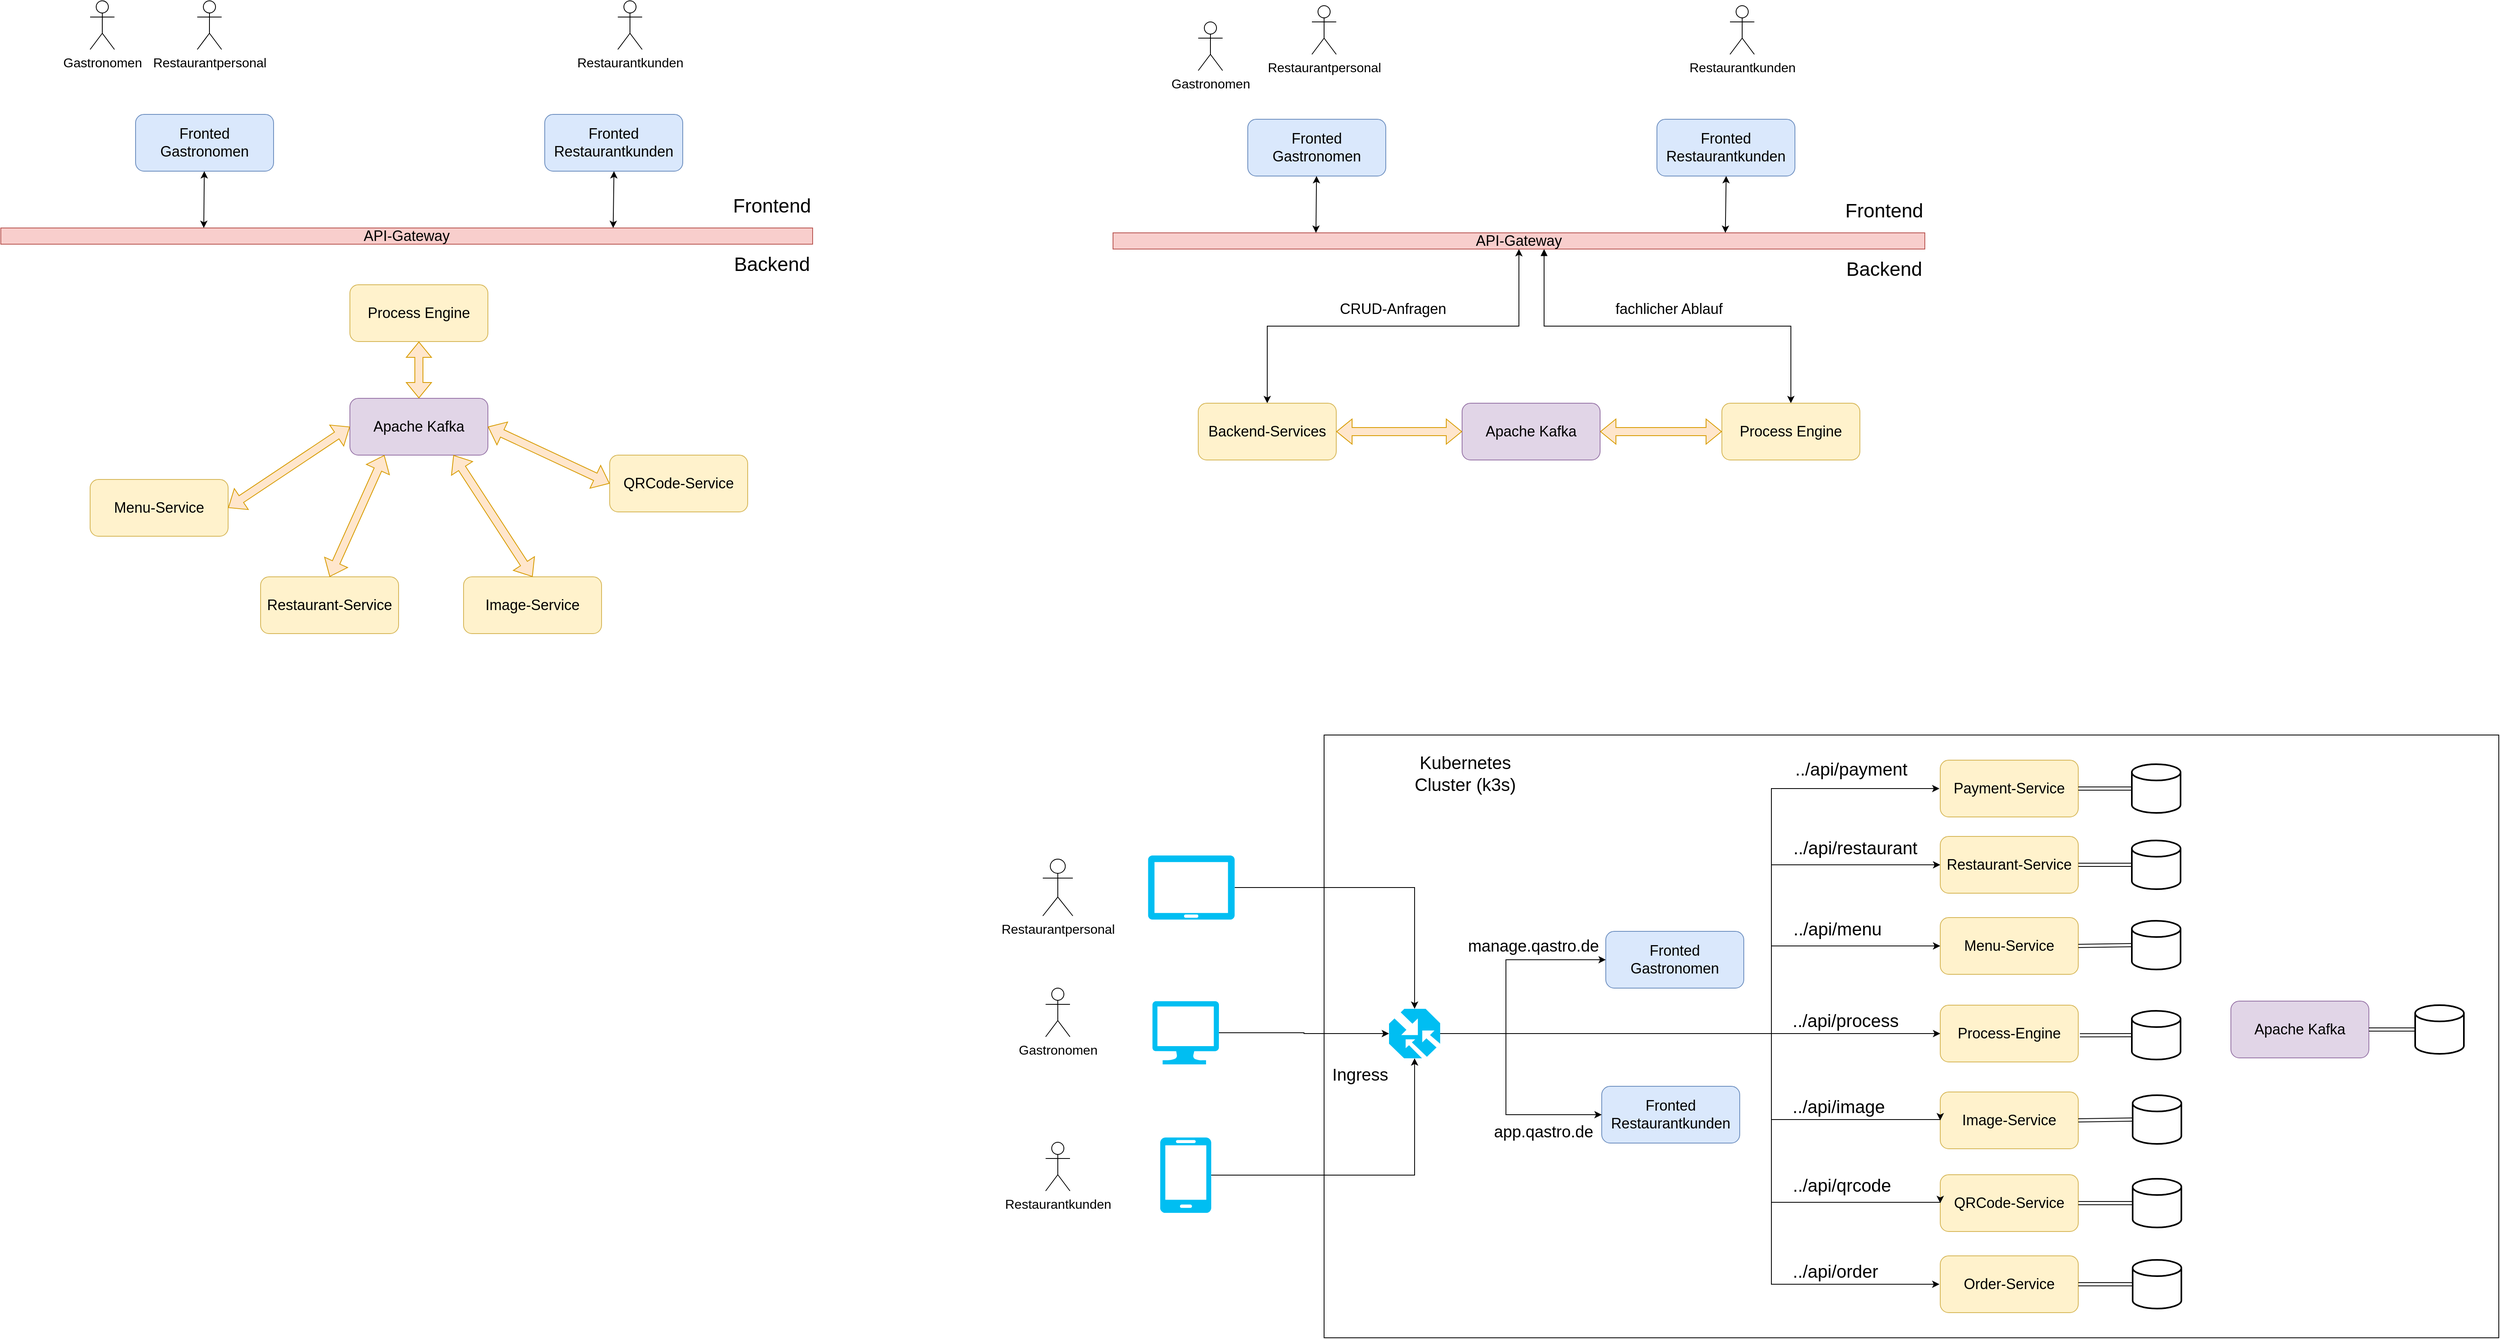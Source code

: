 <mxfile version="26.1.1">
  <diagram name="Page-1" id="NXHTEANEFMmh9fcs0h7O">
    <mxGraphModel dx="2931" dy="2171" grid="0" gridSize="10" guides="1" tooltips="1" connect="1" arrows="1" fold="1" page="0" pageScale="1" pageWidth="2000" pageHeight="2430" math="0" shadow="0">
      <root>
        <mxCell id="0" />
        <mxCell id="1" parent="0" />
        <mxCell id="2_kJ9vTArCqmNJ25agCC-86" value="" style="rounded=0;whiteSpace=wrap;html=1;fillColor=none;" vertex="1" parent="1">
          <mxGeometry x="1820" y="875" width="1447" height="743" as="geometry" />
        </mxCell>
        <mxCell id="2_kJ9vTArCqmNJ25agCC-2" value="&lt;font style=&quot;font-size: 18px;&quot;&gt;Fronted&lt;br&gt;Restaurantkunden&lt;/font&gt;" style="rounded=1;whiteSpace=wrap;html=1;fillColor=#dae8fc;strokeColor=#6c8ebf;" vertex="1" parent="1">
          <mxGeometry x="860" y="110" width="170" height="70" as="geometry" />
        </mxCell>
        <mxCell id="2_kJ9vTArCqmNJ25agCC-19" value="&lt;font style=&quot;font-size: 18px;&quot;&gt;Fronted&lt;br&gt;Gastronomen&lt;/font&gt;" style="rounded=1;whiteSpace=wrap;html=1;fillColor=#dae8fc;strokeColor=#6c8ebf;" vertex="1" parent="1">
          <mxGeometry x="356" y="110" width="170" height="70" as="geometry" />
        </mxCell>
        <mxCell id="2_kJ9vTArCqmNJ25agCC-21" value="&lt;font style=&quot;font-size: 18px;&quot;&gt;API-Gateway&lt;/font&gt;" style="rounded=0;whiteSpace=wrap;html=1;fillColor=#f8cecc;strokeColor=#b85450;" vertex="1" parent="1">
          <mxGeometry x="190" y="250" width="1000" height="20" as="geometry" />
        </mxCell>
        <mxCell id="2_kJ9vTArCqmNJ25agCC-22" value="&lt;span style=&quot;font-size: 18px;&quot;&gt;Process Engine&lt;/span&gt;" style="rounded=1;whiteSpace=wrap;html=1;fillColor=#fff2cc;strokeColor=#d6b656;" vertex="1" parent="1">
          <mxGeometry x="620" y="320" width="170" height="70" as="geometry" />
        </mxCell>
        <mxCell id="2_kJ9vTArCqmNJ25agCC-23" value="&lt;span style=&quot;font-size: 18px;&quot;&gt;Apache Kafka&lt;/span&gt;" style="rounded=1;whiteSpace=wrap;html=1;fillColor=#e1d5e7;strokeColor=#9673a6;" vertex="1" parent="1">
          <mxGeometry x="620" y="460" width="170" height="70" as="geometry" />
        </mxCell>
        <mxCell id="2_kJ9vTArCqmNJ25agCC-24" value="&lt;span style=&quot;font-size: 18px;&quot;&gt;QRCode-Service&lt;/span&gt;" style="rounded=1;whiteSpace=wrap;html=1;fillColor=#fff2cc;strokeColor=#d6b656;" vertex="1" parent="1">
          <mxGeometry x="940" y="530" width="170" height="70" as="geometry" />
        </mxCell>
        <mxCell id="2_kJ9vTArCqmNJ25agCC-25" value="&lt;span style=&quot;font-size: 18px;&quot;&gt;Menu-Service&lt;/span&gt;" style="rounded=1;whiteSpace=wrap;html=1;fillColor=#fff2cc;strokeColor=#d6b656;" vertex="1" parent="1">
          <mxGeometry x="300" y="560" width="170" height="70" as="geometry" />
        </mxCell>
        <mxCell id="2_kJ9vTArCqmNJ25agCC-26" value="&lt;span style=&quot;font-size: 18px;&quot;&gt;Image-Service&lt;/span&gt;" style="rounded=1;whiteSpace=wrap;html=1;fillColor=#fff2cc;strokeColor=#d6b656;" vertex="1" parent="1">
          <mxGeometry x="760" y="680" width="170" height="70" as="geometry" />
        </mxCell>
        <mxCell id="2_kJ9vTArCqmNJ25agCC-27" value="&lt;span style=&quot;font-size: 18px;&quot;&gt;Restaurant-Service&lt;/span&gt;" style="rounded=1;whiteSpace=wrap;html=1;fillColor=#fff2cc;strokeColor=#d6b656;" vertex="1" parent="1">
          <mxGeometry x="510" y="680" width="170" height="70" as="geometry" />
        </mxCell>
        <mxCell id="2_kJ9vTArCqmNJ25agCC-28" value="&lt;div&gt;&lt;font style=&quot;font-size: 16px;&quot;&gt;Gastronomen&lt;/font&gt;&lt;/div&gt;&lt;div&gt;&lt;br&gt;&lt;/div&gt;" style="shape=umlActor;verticalLabelPosition=bottom;verticalAlign=top;html=1;outlineConnect=0;" vertex="1" parent="1">
          <mxGeometry x="300" y="-30" width="30" height="60" as="geometry" />
        </mxCell>
        <mxCell id="2_kJ9vTArCqmNJ25agCC-30" value="&lt;div&gt;&lt;font style=&quot;font-size: 16px;&quot;&gt;Restaurantkunden&lt;/font&gt;&lt;/div&gt;" style="shape=umlActor;verticalLabelPosition=bottom;verticalAlign=top;html=1;outlineConnect=0;" vertex="1" parent="1">
          <mxGeometry x="950" y="-30" width="30" height="60" as="geometry" />
        </mxCell>
        <mxCell id="2_kJ9vTArCqmNJ25agCC-31" value="&lt;font style=&quot;font-size: 16px;&quot;&gt;Restaurantpersonal&lt;/font&gt;" style="shape=umlActor;verticalLabelPosition=bottom;verticalAlign=top;html=1;outlineConnect=0;" vertex="1" parent="1">
          <mxGeometry x="432" y="-30" width="30" height="60" as="geometry" />
        </mxCell>
        <mxCell id="2_kJ9vTArCqmNJ25agCC-35" value="" style="shape=flexArrow;endArrow=classic;startArrow=classic;html=1;rounded=0;exitX=0.5;exitY=0;exitDx=0;exitDy=0;fillColor=#ffe6cc;strokeColor=#d79b00;" edge="1" parent="1" source="2_kJ9vTArCqmNJ25agCC-23" target="2_kJ9vTArCqmNJ25agCC-22">
          <mxGeometry width="100" height="100" relative="1" as="geometry">
            <mxPoint x="800" y="470" as="sourcePoint" />
            <mxPoint x="900" y="370" as="targetPoint" />
          </mxGeometry>
        </mxCell>
        <mxCell id="2_kJ9vTArCqmNJ25agCC-37" value="" style="shape=flexArrow;endArrow=classic;startArrow=classic;html=1;rounded=0;exitX=1;exitY=0.5;exitDx=0;exitDy=0;entryX=0;entryY=0.5;entryDx=0;entryDy=0;fillColor=#ffe6cc;strokeColor=#d79b00;" edge="1" parent="1" source="2_kJ9vTArCqmNJ25agCC-25" target="2_kJ9vTArCqmNJ25agCC-23">
          <mxGeometry width="100" height="100" relative="1" as="geometry">
            <mxPoint x="470" y="530" as="sourcePoint" />
            <mxPoint x="570" y="430" as="targetPoint" />
          </mxGeometry>
        </mxCell>
        <mxCell id="2_kJ9vTArCqmNJ25agCC-38" value="" style="shape=flexArrow;endArrow=classic;startArrow=classic;html=1;rounded=0;exitX=0.5;exitY=0;exitDx=0;exitDy=0;entryX=0.25;entryY=1;entryDx=0;entryDy=0;fillColor=#ffe6cc;strokeColor=#d79b00;" edge="1" parent="1" source="2_kJ9vTArCqmNJ25agCC-27" target="2_kJ9vTArCqmNJ25agCC-23">
          <mxGeometry width="100" height="100" relative="1" as="geometry">
            <mxPoint x="570" y="650" as="sourcePoint" />
            <mxPoint x="720" y="550" as="targetPoint" />
          </mxGeometry>
        </mxCell>
        <mxCell id="2_kJ9vTArCqmNJ25agCC-39" value="" style="shape=flexArrow;endArrow=classic;startArrow=classic;html=1;rounded=0;exitX=0.5;exitY=0;exitDx=0;exitDy=0;entryX=0.75;entryY=1;entryDx=0;entryDy=0;fillColor=#ffe6cc;strokeColor=#d79b00;" edge="1" parent="1" source="2_kJ9vTArCqmNJ25agCC-26" target="2_kJ9vTArCqmNJ25agCC-23">
          <mxGeometry width="100" height="100" relative="1" as="geometry">
            <mxPoint x="605" y="690" as="sourcePoint" />
            <mxPoint x="673" y="540" as="targetPoint" />
          </mxGeometry>
        </mxCell>
        <mxCell id="2_kJ9vTArCqmNJ25agCC-40" value="" style="shape=flexArrow;endArrow=classic;startArrow=classic;html=1;rounded=0;exitX=0;exitY=0.5;exitDx=0;exitDy=0;entryX=1;entryY=0.5;entryDx=0;entryDy=0;fillColor=#ffe6cc;strokeColor=#d79b00;" edge="1" parent="1" source="2_kJ9vTArCqmNJ25agCC-24" target="2_kJ9vTArCqmNJ25agCC-23">
          <mxGeometry width="100" height="100" relative="1" as="geometry">
            <mxPoint x="1013.5" y="500" as="sourcePoint" />
            <mxPoint x="916.5" y="350" as="targetPoint" />
          </mxGeometry>
        </mxCell>
        <mxCell id="2_kJ9vTArCqmNJ25agCC-43" value="&lt;font style=&quot;font-size: 24px;&quot;&gt;Frontend&lt;/font&gt;" style="text;html=1;align=center;verticalAlign=middle;whiteSpace=wrap;rounded=0;" vertex="1" parent="1">
          <mxGeometry x="1090" y="208" width="100" height="30" as="geometry" />
        </mxCell>
        <mxCell id="2_kJ9vTArCqmNJ25agCC-44" value="&lt;font style=&quot;font-size: 24px;&quot;&gt;Backend&lt;/font&gt;" style="text;html=1;align=center;verticalAlign=middle;whiteSpace=wrap;rounded=0;" vertex="1" parent="1">
          <mxGeometry x="1090" y="280" width="100" height="30" as="geometry" />
        </mxCell>
        <mxCell id="2_kJ9vTArCqmNJ25agCC-46" value="" style="endArrow=classic;startArrow=classic;html=1;rounded=0;exitX=0.25;exitY=0;exitDx=0;exitDy=0;" edge="1" parent="1" source="2_kJ9vTArCqmNJ25agCC-21" target="2_kJ9vTArCqmNJ25agCC-19">
          <mxGeometry width="50" height="50" relative="1" as="geometry">
            <mxPoint x="740" y="370" as="sourcePoint" />
            <mxPoint x="790" y="320" as="targetPoint" />
          </mxGeometry>
        </mxCell>
        <mxCell id="2_kJ9vTArCqmNJ25agCC-47" value="" style="endArrow=classic;startArrow=classic;html=1;rounded=0;exitX=0.25;exitY=0;exitDx=0;exitDy=0;" edge="1" parent="1">
          <mxGeometry width="50" height="50" relative="1" as="geometry">
            <mxPoint x="944.29" y="250" as="sourcePoint" />
            <mxPoint x="945.29" y="180" as="targetPoint" />
          </mxGeometry>
        </mxCell>
        <mxCell id="2_kJ9vTArCqmNJ25agCC-48" value="&lt;font style=&quot;font-size: 18px;&quot;&gt;Fronted&lt;br&gt;Restaurantkunden&lt;/font&gt;" style="rounded=1;whiteSpace=wrap;html=1;fillColor=#dae8fc;strokeColor=#6c8ebf;" vertex="1" parent="1">
          <mxGeometry x="2230" y="116" width="170" height="70" as="geometry" />
        </mxCell>
        <mxCell id="2_kJ9vTArCqmNJ25agCC-49" value="&lt;font style=&quot;font-size: 18px;&quot;&gt;Fronted&lt;br&gt;Gastronomen&lt;/font&gt;" style="rounded=1;whiteSpace=wrap;html=1;fillColor=#dae8fc;strokeColor=#6c8ebf;" vertex="1" parent="1">
          <mxGeometry x="1726" y="116" width="170" height="70" as="geometry" />
        </mxCell>
        <mxCell id="2_kJ9vTArCqmNJ25agCC-69" style="edgeStyle=orthogonalEdgeStyle;rounded=0;orthogonalLoop=1;jettySize=auto;html=1;startArrow=classic;startFill=1;" edge="1" parent="1" source="2_kJ9vTArCqmNJ25agCC-50" target="2_kJ9vTArCqmNJ25agCC-54">
          <mxGeometry relative="1" as="geometry" />
        </mxCell>
        <mxCell id="2_kJ9vTArCqmNJ25agCC-71" style="edgeStyle=orthogonalEdgeStyle;rounded=0;orthogonalLoop=1;jettySize=auto;html=1;startArrow=block;" edge="1" parent="1" source="2_kJ9vTArCqmNJ25agCC-50" target="2_kJ9vTArCqmNJ25agCC-51">
          <mxGeometry relative="1" as="geometry">
            <Array as="points">
              <mxPoint x="2091" y="371" />
              <mxPoint x="2395" y="371" />
            </Array>
          </mxGeometry>
        </mxCell>
        <mxCell id="2_kJ9vTArCqmNJ25agCC-50" value="&lt;font style=&quot;font-size: 18px;&quot;&gt;API-Gateway&lt;/font&gt;" style="rounded=0;whiteSpace=wrap;html=1;fillColor=#f8cecc;strokeColor=#b85450;" vertex="1" parent="1">
          <mxGeometry x="1560" y="256" width="1000" height="20" as="geometry" />
        </mxCell>
        <mxCell id="2_kJ9vTArCqmNJ25agCC-51" value="&lt;span style=&quot;font-size: 18px;&quot;&gt;Process Engine&lt;/span&gt;" style="rounded=1;whiteSpace=wrap;html=1;fillColor=#fff2cc;strokeColor=#d6b656;" vertex="1" parent="1">
          <mxGeometry x="2310" y="466" width="170" height="70" as="geometry" />
        </mxCell>
        <mxCell id="2_kJ9vTArCqmNJ25agCC-52" value="&lt;span style=&quot;font-size: 18px;&quot;&gt;Apache Kafka&lt;/span&gt;" style="rounded=1;whiteSpace=wrap;html=1;fillColor=#e1d5e7;strokeColor=#9673a6;" vertex="1" parent="1">
          <mxGeometry x="1990" y="466" width="170" height="70" as="geometry" />
        </mxCell>
        <mxCell id="2_kJ9vTArCqmNJ25agCC-54" value="&lt;span style=&quot;font-size: 18px;&quot;&gt;Backend-Services&lt;/span&gt;" style="rounded=1;whiteSpace=wrap;html=1;fillColor=#fff2cc;strokeColor=#d6b656;" vertex="1" parent="1">
          <mxGeometry x="1665" y="466" width="170" height="70" as="geometry" />
        </mxCell>
        <mxCell id="2_kJ9vTArCqmNJ25agCC-57" value="&lt;div&gt;&lt;font style=&quot;font-size: 16px;&quot;&gt;Gastronomen&lt;/font&gt;&lt;/div&gt;&lt;div&gt;&lt;br&gt;&lt;/div&gt;" style="shape=umlActor;verticalLabelPosition=bottom;verticalAlign=top;html=1;outlineConnect=0;" vertex="1" parent="1">
          <mxGeometry x="1665" y="-4" width="30" height="60" as="geometry" />
        </mxCell>
        <mxCell id="2_kJ9vTArCqmNJ25agCC-58" value="&lt;div&gt;&lt;font style=&quot;font-size: 16px;&quot;&gt;Restaurantkunden&lt;/font&gt;&lt;/div&gt;" style="shape=umlActor;verticalLabelPosition=bottom;verticalAlign=top;html=1;outlineConnect=0;" vertex="1" parent="1">
          <mxGeometry x="2320" y="-24" width="30" height="60" as="geometry" />
        </mxCell>
        <mxCell id="2_kJ9vTArCqmNJ25agCC-59" value="&lt;font style=&quot;font-size: 16px;&quot;&gt;Restaurantpersonal&lt;/font&gt;" style="shape=umlActor;verticalLabelPosition=bottom;verticalAlign=top;html=1;outlineConnect=0;" vertex="1" parent="1">
          <mxGeometry x="1805" y="-24" width="30" height="60" as="geometry" />
        </mxCell>
        <mxCell id="2_kJ9vTArCqmNJ25agCC-60" value="" style="shape=flexArrow;endArrow=classic;startArrow=classic;html=1;rounded=0;exitX=1;exitY=0.5;exitDx=0;exitDy=0;fillColor=#ffe6cc;strokeColor=#d79b00;" edge="1" parent="1" source="2_kJ9vTArCqmNJ25agCC-52" target="2_kJ9vTArCqmNJ25agCC-51">
          <mxGeometry width="100" height="100" relative="1" as="geometry">
            <mxPoint x="2170" y="476" as="sourcePoint" />
            <mxPoint x="2270" y="376" as="targetPoint" />
          </mxGeometry>
        </mxCell>
        <mxCell id="2_kJ9vTArCqmNJ25agCC-61" value="" style="shape=flexArrow;endArrow=classic;startArrow=classic;html=1;rounded=0;exitX=1;exitY=0.5;exitDx=0;exitDy=0;entryX=0;entryY=0.5;entryDx=0;entryDy=0;fillColor=#ffe6cc;strokeColor=#d79b00;" edge="1" parent="1" source="2_kJ9vTArCqmNJ25agCC-54" target="2_kJ9vTArCqmNJ25agCC-52">
          <mxGeometry width="100" height="100" relative="1" as="geometry">
            <mxPoint x="1840" y="536" as="sourcePoint" />
            <mxPoint x="1940" y="436" as="targetPoint" />
          </mxGeometry>
        </mxCell>
        <mxCell id="2_kJ9vTArCqmNJ25agCC-65" value="&lt;font style=&quot;font-size: 24px;&quot;&gt;Frontend&lt;/font&gt;" style="text;html=1;align=center;verticalAlign=middle;whiteSpace=wrap;rounded=0;" vertex="1" parent="1">
          <mxGeometry x="2460" y="214" width="100" height="30" as="geometry" />
        </mxCell>
        <mxCell id="2_kJ9vTArCqmNJ25agCC-66" value="&lt;font style=&quot;font-size: 24px;&quot;&gt;Backend&lt;/font&gt;" style="text;html=1;align=center;verticalAlign=middle;whiteSpace=wrap;rounded=0;" vertex="1" parent="1">
          <mxGeometry x="2460" y="286" width="100" height="30" as="geometry" />
        </mxCell>
        <mxCell id="2_kJ9vTArCqmNJ25agCC-67" value="" style="endArrow=classic;startArrow=classic;html=1;rounded=0;exitX=0.25;exitY=0;exitDx=0;exitDy=0;" edge="1" parent="1" source="2_kJ9vTArCqmNJ25agCC-50" target="2_kJ9vTArCqmNJ25agCC-49">
          <mxGeometry width="50" height="50" relative="1" as="geometry">
            <mxPoint x="2110" y="376" as="sourcePoint" />
            <mxPoint x="2160" y="326" as="targetPoint" />
          </mxGeometry>
        </mxCell>
        <mxCell id="2_kJ9vTArCqmNJ25agCC-68" value="" style="endArrow=classic;startArrow=classic;html=1;rounded=0;exitX=0.25;exitY=0;exitDx=0;exitDy=0;" edge="1" parent="1">
          <mxGeometry width="50" height="50" relative="1" as="geometry">
            <mxPoint x="2314.29" y="256" as="sourcePoint" />
            <mxPoint x="2315.29" y="186" as="targetPoint" />
          </mxGeometry>
        </mxCell>
        <mxCell id="2_kJ9vTArCqmNJ25agCC-73" value="&lt;font style=&quot;font-size: 18px;&quot;&gt;CRUD-Anfragen&lt;/font&gt;" style="text;html=1;align=center;verticalAlign=middle;whiteSpace=wrap;rounded=0;" vertex="1" parent="1">
          <mxGeometry x="1820" y="333" width="170" height="33" as="geometry" />
        </mxCell>
        <mxCell id="2_kJ9vTArCqmNJ25agCC-74" value="&lt;span style=&quot;font-size: 18px;&quot;&gt;f&lt;/span&gt;&lt;span style=&quot;font-size: 18px; background-color: transparent; color: light-dark(rgb(0, 0, 0), rgb(255, 255, 255));&quot;&gt;achlicher Ablauf&lt;/span&gt;" style="text;html=1;align=center;verticalAlign=middle;whiteSpace=wrap;rounded=0;" vertex="1" parent="1">
          <mxGeometry x="2160" y="333" width="170" height="33" as="geometry" />
        </mxCell>
        <mxCell id="2_kJ9vTArCqmNJ25agCC-76" value="&lt;font style=&quot;font-size: 18px;&quot;&gt;Fronted&lt;br&gt;Gastronomen&lt;/font&gt;" style="rounded=1;whiteSpace=wrap;html=1;fillColor=#dae8fc;strokeColor=#6c8ebf;" vertex="1" parent="1">
          <mxGeometry x="2167" y="1117" width="170" height="70" as="geometry" />
        </mxCell>
        <mxCell id="2_kJ9vTArCqmNJ25agCC-77" value="&lt;div&gt;&lt;font style=&quot;font-size: 16px;&quot;&gt;Gastronomen&lt;/font&gt;&lt;/div&gt;&lt;div&gt;&lt;br&gt;&lt;/div&gt;" style="shape=umlActor;verticalLabelPosition=bottom;verticalAlign=top;html=1;outlineConnect=0;" vertex="1" parent="1">
          <mxGeometry x="1477" y="1187" width="30" height="60" as="geometry" />
        </mxCell>
        <mxCell id="2_kJ9vTArCqmNJ25agCC-78" value="&lt;span style=&quot;font-size: 18px;&quot;&gt;Restaurant-Service&lt;/span&gt;" style="rounded=1;whiteSpace=wrap;html=1;fillColor=#fff2cc;strokeColor=#d6b656;" vertex="1" parent="1">
          <mxGeometry x="2579" y="1000" width="170" height="70" as="geometry" />
        </mxCell>
        <mxCell id="2_kJ9vTArCqmNJ25agCC-79" value="&lt;span style=&quot;font-size: 18px;&quot;&gt;Menu-Service&lt;/span&gt;" style="rounded=1;whiteSpace=wrap;html=1;fillColor=#fff2cc;strokeColor=#d6b656;" vertex="1" parent="1">
          <mxGeometry x="2579" y="1100" width="170" height="70" as="geometry" />
        </mxCell>
        <mxCell id="2_kJ9vTArCqmNJ25agCC-81" value="&lt;span style=&quot;font-size: 18px;&quot;&gt;Image-Service&lt;/span&gt;" style="rounded=1;whiteSpace=wrap;html=1;fillColor=#fff2cc;strokeColor=#d6b656;" vertex="1" parent="1">
          <mxGeometry x="2579" y="1315" width="170" height="70" as="geometry" />
        </mxCell>
        <mxCell id="2_kJ9vTArCqmNJ25agCC-82" value="&lt;span style=&quot;font-size: 18px;&quot;&gt;QRCode-Service&lt;/span&gt;" style="rounded=1;whiteSpace=wrap;html=1;fillColor=#fff2cc;strokeColor=#d6b656;" vertex="1" parent="1">
          <mxGeometry x="2579" y="1417" width="170" height="70" as="geometry" />
        </mxCell>
        <mxCell id="2_kJ9vTArCqmNJ25agCC-83" value="&lt;font style=&quot;font-size: 18px;&quot;&gt;Fronted&lt;br&gt;Restaurantkunden&lt;/font&gt;" style="rounded=1;whiteSpace=wrap;html=1;fillColor=#dae8fc;strokeColor=#6c8ebf;" vertex="1" parent="1">
          <mxGeometry x="2162" y="1308" width="170" height="70" as="geometry" />
        </mxCell>
        <mxCell id="2_kJ9vTArCqmNJ25agCC-84" value="&lt;div&gt;&lt;font style=&quot;font-size: 16px;&quot;&gt;Restaurantkunden&lt;/font&gt;&lt;/div&gt;" style="shape=umlActor;verticalLabelPosition=bottom;verticalAlign=top;html=1;outlineConnect=0;" vertex="1" parent="1">
          <mxGeometry x="1477" y="1377" width="30" height="60" as="geometry" />
        </mxCell>
        <mxCell id="2_kJ9vTArCqmNJ25agCC-85" value="&lt;font style=&quot;font-size: 16px;&quot;&gt;Restaurantpersonal&lt;/font&gt;" style="shape=umlActor;verticalLabelPosition=bottom;verticalAlign=top;html=1;outlineConnect=0;" vertex="1" parent="1">
          <mxGeometry x="1473.5" y="1028" width="37" height="70" as="geometry" />
        </mxCell>
        <mxCell id="2_kJ9vTArCqmNJ25agCC-87" value="&lt;font style=&quot;font-size: 22px;&quot;&gt;Kubernetes Cluster (k3s)&lt;/font&gt;" style="text;html=1;align=center;verticalAlign=middle;whiteSpace=wrap;rounded=0;" vertex="1" parent="1">
          <mxGeometry x="1909.78" y="894" width="168" height="58" as="geometry" />
        </mxCell>
        <mxCell id="2_kJ9vTArCqmNJ25agCC-88" value="" style="shape=image;verticalLabelPosition=bottom;labelBackgroundColor=default;verticalAlign=top;aspect=fixed;imageAspect=0;image=https://upload.wikimedia.org/wikipedia/commons/thumb/3/39/Kubernetes_logo_without_workmark.svg/2109px-Kubernetes_logo_without_workmark.svg.png;" vertex="1" parent="1">
          <mxGeometry x="1842" y="894" width="62.78" height="61" as="geometry" />
        </mxCell>
        <mxCell id="2_kJ9vTArCqmNJ25agCC-89" value="" style="verticalLabelPosition=bottom;html=1;verticalAlign=top;align=center;strokeColor=none;fillColor=#00BEF2;shape=mxgraph.azure.mobile;pointerEvents=1;" vertex="1" parent="1">
          <mxGeometry x="1618" y="1371" width="63" height="93" as="geometry" />
        </mxCell>
        <mxCell id="2_kJ9vTArCqmNJ25agCC-91" value="" style="verticalLabelPosition=bottom;html=1;verticalAlign=top;align=center;strokeColor=none;fillColor=#00BEF2;shape=mxgraph.azure.tablet;pointerEvents=1;" vertex="1" parent="1">
          <mxGeometry x="1603" y="1023.5" width="107" height="79" as="geometry" />
        </mxCell>
        <mxCell id="2_kJ9vTArCqmNJ25agCC-92" value="" style="verticalLabelPosition=bottom;html=1;verticalAlign=top;align=center;strokeColor=none;fillColor=#00BEF2;shape=mxgraph.azure.computer;pointerEvents=1;" vertex="1" parent="1">
          <mxGeometry x="1608.5" y="1203" width="82" height="78" as="geometry" />
        </mxCell>
        <mxCell id="2_kJ9vTArCqmNJ25agCC-96" value="&lt;span style=&quot;font-size: 18px;&quot;&gt;Process-Engine&lt;/span&gt;" style="rounded=1;whiteSpace=wrap;html=1;fillColor=#fff2cc;strokeColor=#d6b656;" vertex="1" parent="1">
          <mxGeometry x="2579" y="1208" width="170" height="70" as="geometry" />
        </mxCell>
        <mxCell id="2_kJ9vTArCqmNJ25agCC-104" style="edgeStyle=orthogonalEdgeStyle;rounded=0;orthogonalLoop=1;jettySize=auto;html=1;entryX=0;entryY=0.5;entryDx=0;entryDy=0;" edge="1" parent="1" source="2_kJ9vTArCqmNJ25agCC-98" target="2_kJ9vTArCqmNJ25agCC-76">
          <mxGeometry relative="1" as="geometry">
            <Array as="points">
              <mxPoint x="2044" y="1243" />
              <mxPoint x="2044" y="1152" />
            </Array>
          </mxGeometry>
        </mxCell>
        <mxCell id="2_kJ9vTArCqmNJ25agCC-105" style="edgeStyle=orthogonalEdgeStyle;rounded=0;orthogonalLoop=1;jettySize=auto;html=1;entryX=0;entryY=0.5;entryDx=0;entryDy=0;" edge="1" parent="1" target="2_kJ9vTArCqmNJ25agCC-83">
          <mxGeometry relative="1" as="geometry">
            <mxPoint x="1961" y="1243" as="sourcePoint" />
            <mxPoint x="2158.0" y="1336" as="targetPoint" />
            <Array as="points">
              <mxPoint x="2044" y="1243" />
              <mxPoint x="2044" y="1343" />
            </Array>
          </mxGeometry>
        </mxCell>
        <mxCell id="2_kJ9vTArCqmNJ25agCC-106" style="edgeStyle=orthogonalEdgeStyle;rounded=0;orthogonalLoop=1;jettySize=auto;html=1;entryX=0;entryY=0.5;entryDx=0;entryDy=0;" edge="1" parent="1" source="2_kJ9vTArCqmNJ25agCC-98" target="2_kJ9vTArCqmNJ25agCC-96">
          <mxGeometry relative="1" as="geometry" />
        </mxCell>
        <mxCell id="2_kJ9vTArCqmNJ25agCC-108" style="edgeStyle=orthogonalEdgeStyle;rounded=0;orthogonalLoop=1;jettySize=auto;html=1;entryX=0;entryY=0.5;entryDx=0;entryDy=0;" edge="1" parent="1" source="2_kJ9vTArCqmNJ25agCC-98" target="2_kJ9vTArCqmNJ25agCC-78">
          <mxGeometry relative="1" as="geometry">
            <Array as="points">
              <mxPoint x="2371" y="1243" />
              <mxPoint x="2371" y="1035" />
            </Array>
          </mxGeometry>
        </mxCell>
        <mxCell id="2_kJ9vTArCqmNJ25agCC-109" style="edgeStyle=orthogonalEdgeStyle;rounded=0;orthogonalLoop=1;jettySize=auto;html=1;entryX=0;entryY=0.5;entryDx=0;entryDy=0;" edge="1" parent="1" source="2_kJ9vTArCqmNJ25agCC-98" target="2_kJ9vTArCqmNJ25agCC-81">
          <mxGeometry relative="1" as="geometry">
            <Array as="points">
              <mxPoint x="2371" y="1243" />
              <mxPoint x="2371" y="1349" />
            </Array>
          </mxGeometry>
        </mxCell>
        <mxCell id="2_kJ9vTArCqmNJ25agCC-110" style="edgeStyle=orthogonalEdgeStyle;rounded=0;orthogonalLoop=1;jettySize=auto;html=1;entryX=0;entryY=0.5;entryDx=0;entryDy=0;" edge="1" parent="1" target="2_kJ9vTArCqmNJ25agCC-82">
          <mxGeometry relative="1" as="geometry">
            <mxPoint x="1987.0" y="1243" as="sourcePoint" />
            <mxPoint x="2548" y="1541" as="targetPoint" />
            <Array as="points">
              <mxPoint x="2371" y="1243" />
              <mxPoint x="2371" y="1451" />
            </Array>
          </mxGeometry>
        </mxCell>
        <mxCell id="2_kJ9vTArCqmNJ25agCC-111" style="edgeStyle=orthogonalEdgeStyle;rounded=0;orthogonalLoop=1;jettySize=auto;html=1;entryX=0;entryY=0.5;entryDx=0;entryDy=0;" edge="1" parent="1" target="2_kJ9vTArCqmNJ25agCC-79">
          <mxGeometry relative="1" as="geometry">
            <mxPoint x="1989.0" y="1243" as="sourcePoint" />
            <mxPoint x="2548" y="1089" as="targetPoint" />
            <Array as="points">
              <mxPoint x="2371" y="1243" />
              <mxPoint x="2371" y="1135" />
            </Array>
          </mxGeometry>
        </mxCell>
        <mxCell id="2_kJ9vTArCqmNJ25agCC-139" style="edgeStyle=orthogonalEdgeStyle;rounded=0;orthogonalLoop=1;jettySize=auto;html=1;entryX=0;entryY=0.5;entryDx=0;entryDy=0;" edge="1" parent="1">
          <mxGeometry relative="1" as="geometry">
            <mxPoint x="1962.0" y="1243" as="sourcePoint" />
            <mxPoint x="2578" y="1552" as="targetPoint" />
            <Array as="points">
              <mxPoint x="2371" y="1243" />
              <mxPoint x="2371" y="1552" />
            </Array>
          </mxGeometry>
        </mxCell>
        <mxCell id="2_kJ9vTArCqmNJ25agCC-145" style="edgeStyle=orthogonalEdgeStyle;rounded=0;orthogonalLoop=1;jettySize=auto;html=1;entryX=0;entryY=0.5;entryDx=0;entryDy=0;" edge="1" parent="1">
          <mxGeometry relative="1" as="geometry">
            <mxPoint x="1962.0" y="1243" as="sourcePoint" />
            <mxPoint x="2578" y="941" as="targetPoint" />
            <Array as="points">
              <mxPoint x="2371" y="1243" />
              <mxPoint x="2371" y="941" />
            </Array>
          </mxGeometry>
        </mxCell>
        <mxCell id="2_kJ9vTArCqmNJ25agCC-98" value="&lt;font style=&quot;font-size: 21px;&quot;&gt;Ingress&lt;/font&gt;" style="verticalLabelPosition=bottom;html=1;verticalAlign=top;align=right;strokeColor=none;fillColor=#00BEF2;shape=mxgraph.azure.traffic_manager;pointerEvents=1;labelPosition=left;horizontal=1;" vertex="1" parent="1">
          <mxGeometry x="1900" y="1212.5" width="63" height="61" as="geometry" />
        </mxCell>
        <mxCell id="2_kJ9vTArCqmNJ25agCC-99" style="edgeStyle=orthogonalEdgeStyle;rounded=0;orthogonalLoop=1;jettySize=auto;html=1;entryX=0.5;entryY=0;entryDx=0;entryDy=0;entryPerimeter=0;" edge="1" parent="1" source="2_kJ9vTArCqmNJ25agCC-91" target="2_kJ9vTArCqmNJ25agCC-98">
          <mxGeometry relative="1" as="geometry" />
        </mxCell>
        <mxCell id="2_kJ9vTArCqmNJ25agCC-100" style="edgeStyle=orthogonalEdgeStyle;rounded=0;orthogonalLoop=1;jettySize=auto;html=1;entryX=0;entryY=0.5;entryDx=0;entryDy=0;entryPerimeter=0;" edge="1" parent="1" source="2_kJ9vTArCqmNJ25agCC-92" target="2_kJ9vTArCqmNJ25agCC-98">
          <mxGeometry relative="1" as="geometry" />
        </mxCell>
        <mxCell id="2_kJ9vTArCqmNJ25agCC-103" style="edgeStyle=orthogonalEdgeStyle;rounded=0;orthogonalLoop=1;jettySize=auto;html=1;entryX=0.5;entryY=1;entryDx=0;entryDy=0;entryPerimeter=0;" edge="1" parent="1" source="2_kJ9vTArCqmNJ25agCC-89" target="2_kJ9vTArCqmNJ25agCC-98">
          <mxGeometry relative="1" as="geometry" />
        </mxCell>
        <mxCell id="2_kJ9vTArCqmNJ25agCC-112" value="" style="strokeWidth=2;html=1;shape=mxgraph.flowchart.database;whiteSpace=wrap;" vertex="1" parent="1">
          <mxGeometry x="2815" y="1005" width="60" height="60" as="geometry" />
        </mxCell>
        <mxCell id="2_kJ9vTArCqmNJ25agCC-113" value="" style="strokeWidth=2;html=1;shape=mxgraph.flowchart.database;whiteSpace=wrap;" vertex="1" parent="1">
          <mxGeometry x="2815" y="1104" width="60" height="60" as="geometry" />
        </mxCell>
        <mxCell id="2_kJ9vTArCqmNJ25agCC-114" value="" style="strokeWidth=2;html=1;shape=mxgraph.flowchart.database;whiteSpace=wrap;" vertex="1" parent="1">
          <mxGeometry x="2815" y="1215" width="60" height="60" as="geometry" />
        </mxCell>
        <mxCell id="2_kJ9vTArCqmNJ25agCC-115" value="" style="strokeWidth=2;html=1;shape=mxgraph.flowchart.database;whiteSpace=wrap;" vertex="1" parent="1">
          <mxGeometry x="2816" y="1319" width="60" height="60" as="geometry" />
        </mxCell>
        <mxCell id="2_kJ9vTArCqmNJ25agCC-116" value="" style="strokeWidth=2;html=1;shape=mxgraph.flowchart.database;whiteSpace=wrap;" vertex="1" parent="1">
          <mxGeometry x="2816" y="1422" width="60" height="60" as="geometry" />
        </mxCell>
        <mxCell id="2_kJ9vTArCqmNJ25agCC-117" value="" style="shape=link;html=1;rounded=0;entryX=0;entryY=0.5;entryDx=0;entryDy=0;entryPerimeter=0;exitX=1;exitY=0.5;exitDx=0;exitDy=0;" edge="1" parent="1" source="2_kJ9vTArCqmNJ25agCC-78" target="2_kJ9vTArCqmNJ25agCC-112">
          <mxGeometry width="100" relative="1" as="geometry">
            <mxPoint x="2215" y="1235" as="sourcePoint" />
            <mxPoint x="2315" y="1235" as="targetPoint" />
          </mxGeometry>
        </mxCell>
        <mxCell id="2_kJ9vTArCqmNJ25agCC-118" value="" style="shape=link;html=1;rounded=0;entryX=0;entryY=0.5;entryDx=0;entryDy=0;entryPerimeter=0;exitX=1;exitY=0.5;exitDx=0;exitDy=0;" edge="1" parent="1" source="2_kJ9vTArCqmNJ25agCC-79" target="2_kJ9vTArCqmNJ25agCC-113">
          <mxGeometry width="100" relative="1" as="geometry">
            <mxPoint x="2743" y="1091" as="sourcePoint" />
            <mxPoint x="2845" y="1091" as="targetPoint" />
          </mxGeometry>
        </mxCell>
        <mxCell id="2_kJ9vTArCqmNJ25agCC-119" value="" style="shape=link;html=1;rounded=0;entryX=0;entryY=0.5;entryDx=0;entryDy=0;entryPerimeter=0;exitX=1;exitY=0.5;exitDx=0;exitDy=0;" edge="1" parent="1" target="2_kJ9vTArCqmNJ25agCC-114">
          <mxGeometry width="100" relative="1" as="geometry">
            <mxPoint x="2751" y="1245.18" as="sourcePoint" />
            <mxPoint x="2844" y="1245.18" as="targetPoint" />
          </mxGeometry>
        </mxCell>
        <mxCell id="2_kJ9vTArCqmNJ25agCC-120" value="" style="shape=link;html=1;rounded=0;entryX=0;entryY=0.5;entryDx=0;entryDy=0;entryPerimeter=0;exitX=1;exitY=0.5;exitDx=0;exitDy=0;" edge="1" parent="1" source="2_kJ9vTArCqmNJ25agCC-81" target="2_kJ9vTArCqmNJ25agCC-115">
          <mxGeometry width="100" relative="1" as="geometry">
            <mxPoint x="2752" y="1428.09" as="sourcePoint" />
            <mxPoint x="2845" y="1428.09" as="targetPoint" />
          </mxGeometry>
        </mxCell>
        <mxCell id="2_kJ9vTArCqmNJ25agCC-121" value="" style="shape=link;html=1;rounded=0;entryX=0;entryY=0.5;entryDx=0;entryDy=0;entryPerimeter=0;exitX=1;exitY=0.5;exitDx=0;exitDy=0;" edge="1" parent="1" source="2_kJ9vTArCqmNJ25agCC-82" target="2_kJ9vTArCqmNJ25agCC-116">
          <mxGeometry width="100" relative="1" as="geometry">
            <mxPoint x="2780" y="1546" as="sourcePoint" />
            <mxPoint x="2873" y="1546" as="targetPoint" />
          </mxGeometry>
        </mxCell>
        <mxCell id="2_kJ9vTArCqmNJ25agCC-122" value="&lt;font style=&quot;font-size: 20px;&quot;&gt;manage.qastro.de&lt;/font&gt;" style="text;html=1;align=center;verticalAlign=middle;whiteSpace=wrap;rounded=0;" vertex="1" parent="1">
          <mxGeometry x="1990" y="1119" width="176" height="30" as="geometry" />
        </mxCell>
        <mxCell id="2_kJ9vTArCqmNJ25agCC-123" value="&lt;font style=&quot;font-size: 20px;&quot;&gt;app.qastro.de&lt;/font&gt;" style="text;html=1;align=center;verticalAlign=middle;whiteSpace=wrap;rounded=0;" vertex="1" parent="1">
          <mxGeometry x="2019" y="1348" width="143" height="30" as="geometry" />
        </mxCell>
        <mxCell id="2_kJ9vTArCqmNJ25agCC-124" value="&lt;font style=&quot;font-size: 22px;&quot;&gt;../api/restaurant&lt;/font&gt;" style="text;html=1;align=center;verticalAlign=middle;whiteSpace=wrap;rounded=0;" vertex="1" parent="1">
          <mxGeometry x="2379" y="1000" width="191" height="30" as="geometry" />
        </mxCell>
        <mxCell id="2_kJ9vTArCqmNJ25agCC-125" value="&lt;font style=&quot;font-size: 22px;&quot;&gt;../api/menu&lt;/font&gt;" style="text;html=1;align=center;verticalAlign=middle;whiteSpace=wrap;rounded=0;" vertex="1" parent="1">
          <mxGeometry x="2372" y="1100" width="161" height="30" as="geometry" />
        </mxCell>
        <mxCell id="2_kJ9vTArCqmNJ25agCC-126" value="&lt;font style=&quot;font-size: 22px;&quot;&gt;../api/process&lt;/font&gt;" style="text;html=1;align=center;verticalAlign=middle;whiteSpace=wrap;rounded=0;" vertex="1" parent="1">
          <mxGeometry x="2348" y="1212.5" width="229" height="30" as="geometry" />
        </mxCell>
        <mxCell id="2_kJ9vTArCqmNJ25agCC-127" value="&lt;font style=&quot;font-size: 22px;&quot;&gt;../api/image&lt;/font&gt;" style="text;html=1;align=center;verticalAlign=middle;whiteSpace=wrap;rounded=0;" vertex="1" parent="1">
          <mxGeometry x="2335" y="1319" width="238" height="30" as="geometry" />
        </mxCell>
        <mxCell id="2_kJ9vTArCqmNJ25agCC-128" value="&lt;font style=&quot;font-size: 22px;&quot;&gt;../api/qrcode&lt;/font&gt;" style="text;html=1;align=center;verticalAlign=middle;whiteSpace=wrap;rounded=0;" vertex="1" parent="1">
          <mxGeometry x="2338.5" y="1416" width="238" height="30" as="geometry" />
        </mxCell>
        <mxCell id="2_kJ9vTArCqmNJ25agCC-132" value="&lt;span style=&quot;font-size: 18px;&quot;&gt;Apache Kafka&lt;/span&gt;" style="rounded=1;whiteSpace=wrap;html=1;fillColor=#e1d5e7;strokeColor=#9673a6;" vertex="1" parent="1">
          <mxGeometry x="2937" y="1203" width="170" height="70" as="geometry" />
        </mxCell>
        <mxCell id="2_kJ9vTArCqmNJ25agCC-133" value="" style="strokeWidth=2;html=1;shape=mxgraph.flowchart.database;whiteSpace=wrap;" vertex="1" parent="1">
          <mxGeometry x="3164" y="1208" width="60" height="60" as="geometry" />
        </mxCell>
        <mxCell id="2_kJ9vTArCqmNJ25agCC-134" value="" style="shape=link;html=1;rounded=0;entryX=0;entryY=0.5;entryDx=0;entryDy=0;entryPerimeter=0;exitX=1;exitY=0.5;exitDx=0;exitDy=0;" edge="1" parent="1" source="2_kJ9vTArCqmNJ25agCC-132" target="2_kJ9vTArCqmNJ25agCC-133">
          <mxGeometry width="100" relative="1" as="geometry">
            <mxPoint x="3157" y="1332.18" as="sourcePoint" />
            <mxPoint x="3221" y="1332" as="targetPoint" />
          </mxGeometry>
        </mxCell>
        <mxCell id="2_kJ9vTArCqmNJ25agCC-136" value="&lt;span style=&quot;font-size: 18px;&quot;&gt;Order-Service&lt;/span&gt;" style="rounded=1;whiteSpace=wrap;html=1;fillColor=#fff2cc;strokeColor=#d6b656;" vertex="1" parent="1">
          <mxGeometry x="2579" y="1517" width="170" height="70" as="geometry" />
        </mxCell>
        <mxCell id="2_kJ9vTArCqmNJ25agCC-137" value="" style="shape=link;html=1;rounded=0;exitX=1;exitY=0.5;exitDx=0;exitDy=0;entryX=0;entryY=0.5;entryDx=0;entryDy=0;entryPerimeter=0;" edge="1" parent="1" source="2_kJ9vTArCqmNJ25agCC-136" target="2_kJ9vTArCqmNJ25agCC-138">
          <mxGeometry width="100" relative="1" as="geometry">
            <mxPoint x="2759" y="1461" as="sourcePoint" />
            <mxPoint x="2831" y="1461" as="targetPoint" />
          </mxGeometry>
        </mxCell>
        <mxCell id="2_kJ9vTArCqmNJ25agCC-138" value="" style="strokeWidth=2;html=1;shape=mxgraph.flowchart.database;whiteSpace=wrap;" vertex="1" parent="1">
          <mxGeometry x="2816" y="1522" width="60" height="60" as="geometry" />
        </mxCell>
        <mxCell id="2_kJ9vTArCqmNJ25agCC-140" value="&lt;font style=&quot;font-size: 22px;&quot;&gt;../api/order&lt;/font&gt;" style="text;html=1;align=center;verticalAlign=middle;whiteSpace=wrap;rounded=0;" vertex="1" parent="1">
          <mxGeometry x="2330.5" y="1522" width="238" height="30" as="geometry" />
        </mxCell>
        <mxCell id="2_kJ9vTArCqmNJ25agCC-141" value="&lt;span style=&quot;font-size: 18px;&quot;&gt;Payment-Service&lt;/span&gt;" style="rounded=1;whiteSpace=wrap;html=1;fillColor=#fff2cc;strokeColor=#d6b656;" vertex="1" parent="1">
          <mxGeometry x="2579" y="906" width="170" height="70" as="geometry" />
        </mxCell>
        <mxCell id="2_kJ9vTArCqmNJ25agCC-142" value="" style="strokeWidth=2;html=1;shape=mxgraph.flowchart.database;whiteSpace=wrap;" vertex="1" parent="1">
          <mxGeometry x="2815" y="911" width="60" height="60" as="geometry" />
        </mxCell>
        <mxCell id="2_kJ9vTArCqmNJ25agCC-143" value="" style="shape=link;html=1;rounded=0;entryX=0;entryY=0.5;entryDx=0;entryDy=0;entryPerimeter=0;exitX=1;exitY=0.5;exitDx=0;exitDy=0;" edge="1" parent="1" source="2_kJ9vTArCqmNJ25agCC-141" target="2_kJ9vTArCqmNJ25agCC-142">
          <mxGeometry width="100" relative="1" as="geometry">
            <mxPoint x="2759" y="1045" as="sourcePoint" />
            <mxPoint x="2825" y="1045" as="targetPoint" />
          </mxGeometry>
        </mxCell>
        <mxCell id="2_kJ9vTArCqmNJ25agCC-146" value="&lt;font style=&quot;font-size: 22px;&quot;&gt;../api/payment&lt;/font&gt;" style="text;html=1;align=center;verticalAlign=middle;whiteSpace=wrap;rounded=0;" vertex="1" parent="1">
          <mxGeometry x="2373.5" y="903" width="191" height="30" as="geometry" />
        </mxCell>
      </root>
    </mxGraphModel>
  </diagram>
</mxfile>
